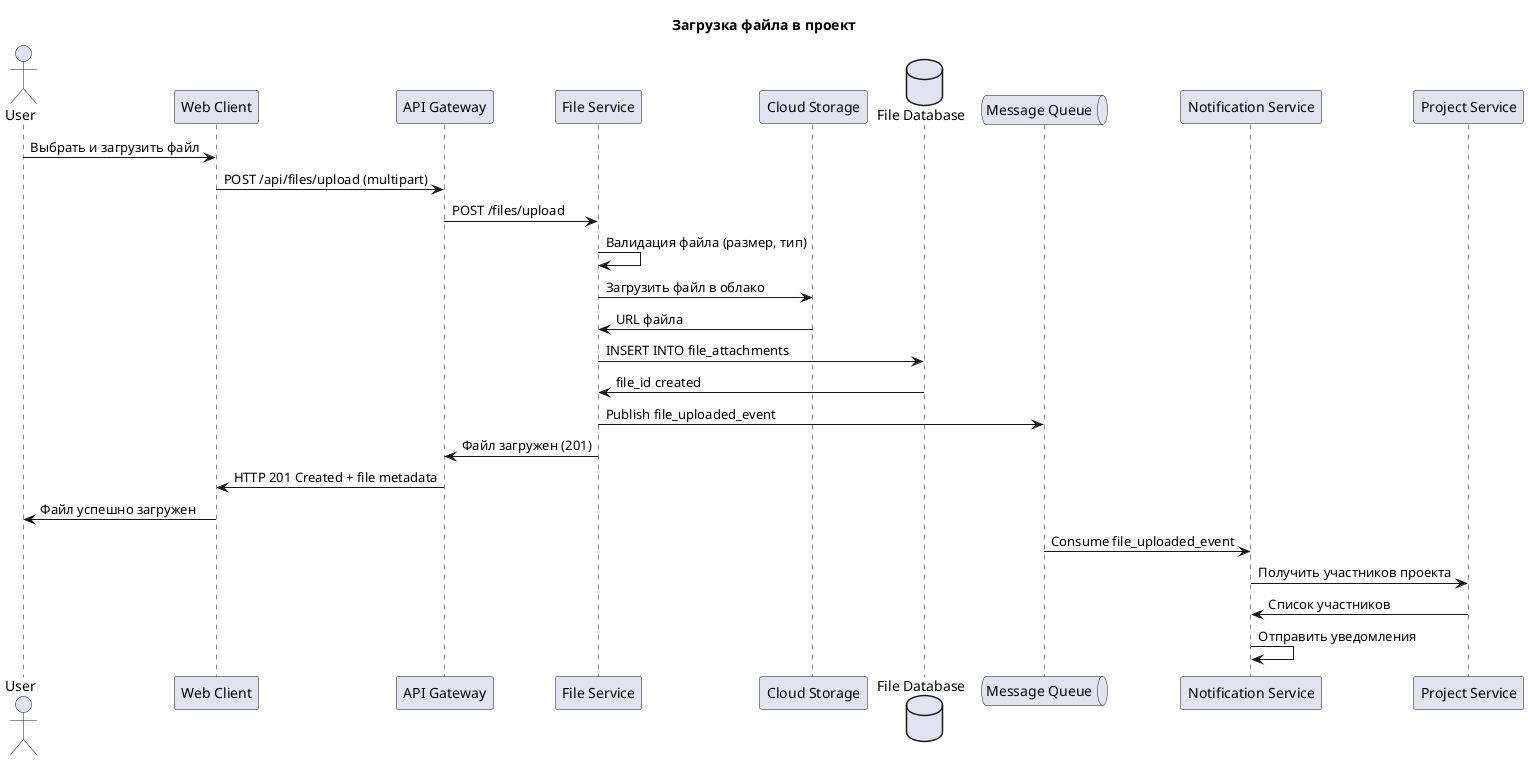 @startuml file_upload
title Загрузка файла в проект

actor "User" as User
participant "Web Client" as WC
participant "API Gateway" as API
participant "File Service" as FS
participant "Cloud Storage" as CS
database "File Database" as FDB
queue "Message Queue" as MQ
participant "Notification Service" as NS
participant "Project Service" as PS

User -> WC: Выбрать и загрузить файл
WC -> API: POST /api/files/upload (multipart)

API -> FS: POST /files/upload
FS -> FS: Валидация файла (размер, тип)
FS -> CS: Загрузить файл в облако
CS -> FS: URL файла

FS -> FDB: INSERT INTO file_attachments
FDB -> FS: file_id created

FS -> MQ: Publish file_uploaded_event
FS -> API: Файл загружен (201)
API -> WC: HTTP 201 Created + file metadata
WC -> User: Файл успешно загружен

MQ -> NS: Consume file_uploaded_event
NS -> PS: Получить участников проекта
PS -> NS: Список участников
NS -> NS: Отправить уведомления

@enduml